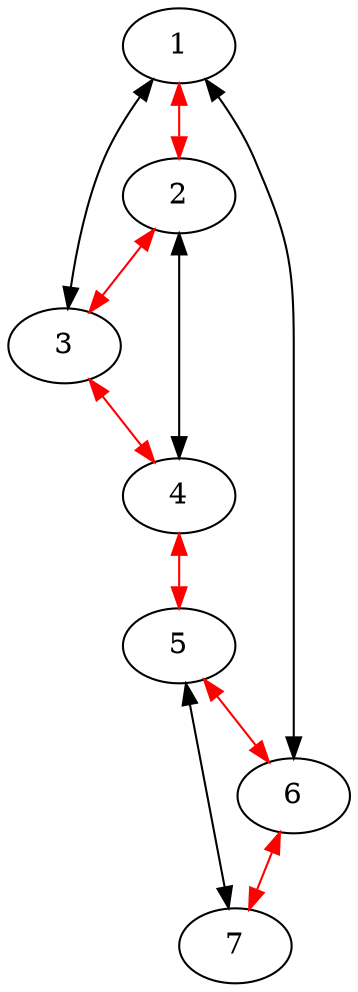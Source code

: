 digraph { 
	1 -> 2  [dir=both, color=red];
	1 -> 3  [dir=both, color=black];
	1 -> 6  [dir=both, color=black];
	2 -> 3  [dir=both, color=red];
	2 -> 4  [dir=both, color=black];
	3 -> 4  [dir=both, color=red];
	4 -> 5  [dir=both, color=red];
	5 -> 6  [dir=both, color=red];
	5 -> 7  [dir=both, color=black];
	6 -> 7  [dir=both, color=red];
	7;
}

